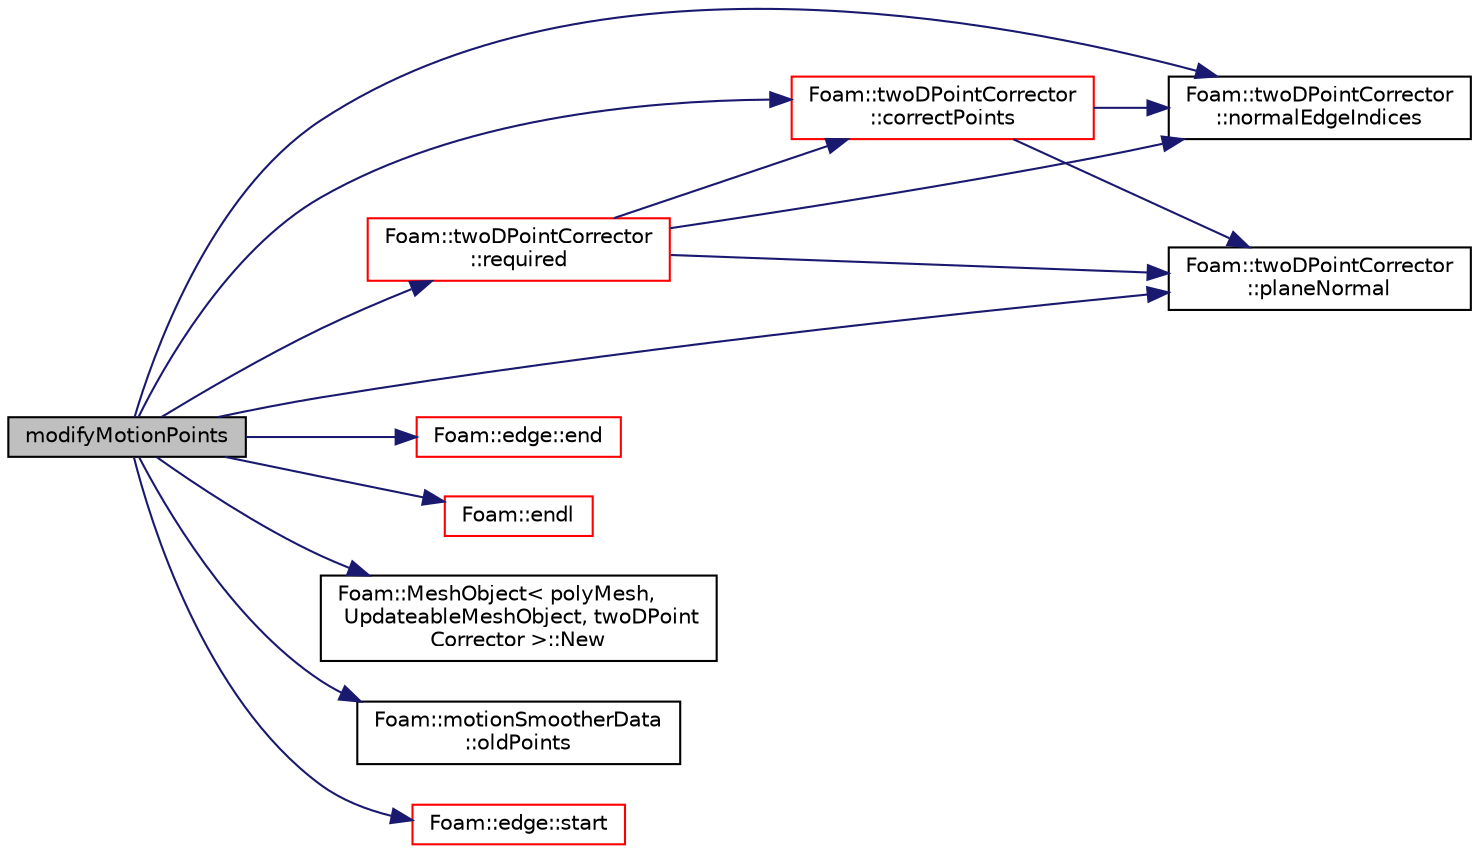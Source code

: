 digraph "modifyMotionPoints"
{
  bgcolor="transparent";
  edge [fontname="Helvetica",fontsize="10",labelfontname="Helvetica",labelfontsize="10"];
  node [fontname="Helvetica",fontsize="10",shape=record];
  rankdir="LR";
  Node1 [label="modifyMotionPoints",height=0.2,width=0.4,color="black", fillcolor="grey75", style="filled", fontcolor="black"];
  Node1 -> Node2 [color="midnightblue",fontsize="10",style="solid",fontname="Helvetica"];
  Node2 [label="Foam::twoDPointCorrector\l::correctPoints",height=0.2,width=0.4,color="red",URL="$a02784.html#a55018a250639c0166774f452b31de744",tooltip="Correct motion points. "];
  Node2 -> Node3 [color="midnightblue",fontsize="10",style="solid",fontname="Helvetica"];
  Node3 [label="Foam::twoDPointCorrector\l::normalEdgeIndices",height=0.2,width=0.4,color="black",URL="$a02784.html#a13ce6a05b83855f59216ecf1c6b795a7",tooltip="Return indices of normal edges. "];
  Node2 -> Node4 [color="midnightblue",fontsize="10",style="solid",fontname="Helvetica"];
  Node4 [label="Foam::twoDPointCorrector\l::planeNormal",height=0.2,width=0.4,color="black",URL="$a02784.html#aa0e3fb8fcbc46d59eea22e1898fc28e0",tooltip="Return plane normal. "];
  Node1 -> Node5 [color="midnightblue",fontsize="10",style="solid",fontname="Helvetica"];
  Node5 [label="Foam::edge::end",height=0.2,width=0.4,color="red",URL="$a00621.html#a8ed0e876210c2c116b5694307a830518",tooltip="Return end vertex label. "];
  Node1 -> Node6 [color="midnightblue",fontsize="10",style="solid",fontname="Helvetica"];
  Node6 [label="Foam::endl",height=0.2,width=0.4,color="red",URL="$a10979.html#a2db8fe02a0d3909e9351bb4275b23ce4",tooltip="Add newline and flush stream. "];
  Node1 -> Node7 [color="midnightblue",fontsize="10",style="solid",fontname="Helvetica"];
  Node7 [label="Foam::MeshObject\< polyMesh,\l UpdateableMeshObject, twoDPoint\lCorrector \>::New",height=0.2,width=0.4,color="black",URL="$a01499.html#ab61cc2091ec1fd7e08e8948e84235a05"];
  Node1 -> Node3 [color="midnightblue",fontsize="10",style="solid",fontname="Helvetica"];
  Node1 -> Node8 [color="midnightblue",fontsize="10",style="solid",fontname="Helvetica"];
  Node8 [label="Foam::motionSmootherData\l::oldPoints",height=0.2,width=0.4,color="black",URL="$a01565.html#aeda8ddd9e2f395926055a900108e6692",tooltip="Starting mesh position. "];
  Node1 -> Node4 [color="midnightblue",fontsize="10",style="solid",fontname="Helvetica"];
  Node1 -> Node9 [color="midnightblue",fontsize="10",style="solid",fontname="Helvetica"];
  Node9 [label="Foam::twoDPointCorrector\l::required",height=0.2,width=0.4,color="red",URL="$a02784.html#a2baedda829ebb589221e9dfb9ea6fe91",tooltip="Is 2D correction required, i.e. is the mesh a wedge or slab. "];
  Node9 -> Node4 [color="midnightblue",fontsize="10",style="solid",fontname="Helvetica"];
  Node9 -> Node3 [color="midnightblue",fontsize="10",style="solid",fontname="Helvetica"];
  Node9 -> Node2 [color="midnightblue",fontsize="10",style="solid",fontname="Helvetica"];
  Node1 -> Node10 [color="midnightblue",fontsize="10",style="solid",fontname="Helvetica"];
  Node10 [label="Foam::edge::start",height=0.2,width=0.4,color="red",URL="$a00621.html#a96b607a9a9baa575783b4af443ef613f",tooltip="Return start vertex label. "];
}
